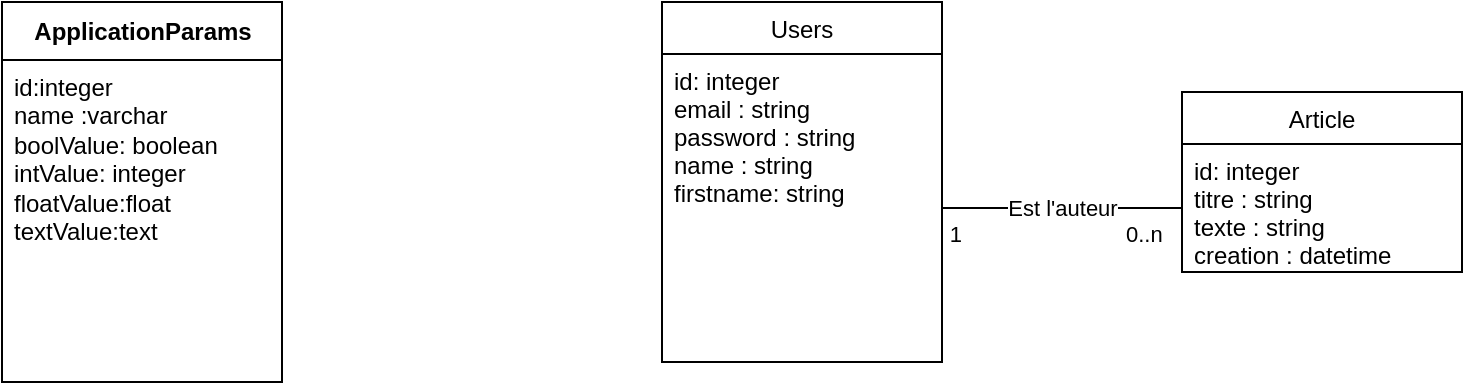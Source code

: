 <mxfile version="20.3.6" type="github">
  <diagram name="Page-1" id="c4acf3e9-155e-7222-9cf6-157b1a14988f">
    <mxGraphModel dx="1422" dy="703" grid="1" gridSize="10" guides="1" tooltips="1" connect="1" arrows="1" fold="1" page="1" pageScale="1" pageWidth="827" pageHeight="1169" background="none" math="0" shadow="0">
      <root>
        <mxCell id="0" />
        <mxCell id="1" parent="0" />
        <mxCell id="r1uEUr1s6ltwUHR9csTd-1" value="Article" style="swimlane;fontStyle=0;childLayout=stackLayout;horizontal=1;startSize=26;fillColor=none;horizontalStack=0;resizeParent=1;resizeParentMax=0;resizeLast=0;collapsible=1;marginBottom=0;" parent="1" vertex="1">
          <mxGeometry x="630" y="85" width="140" height="90" as="geometry" />
        </mxCell>
        <mxCell id="r1uEUr1s6ltwUHR9csTd-2" value="id: integer&#xa;titre : string&#xa;texte : string&#xa;creation : datetime" style="text;strokeColor=none;fillColor=none;align=left;verticalAlign=top;spacingLeft=4;spacingRight=4;overflow=hidden;rotatable=0;points=[[0,0.5],[1,0.5]];portConstraint=eastwest;" parent="r1uEUr1s6ltwUHR9csTd-1" vertex="1">
          <mxGeometry y="26" width="140" height="64" as="geometry" />
        </mxCell>
        <mxCell id="r1uEUr1s6ltwUHR9csTd-5" value="Users" style="swimlane;fontStyle=0;childLayout=stackLayout;horizontal=1;startSize=26;fillColor=none;horizontalStack=0;resizeParent=1;resizeParentMax=0;resizeLast=0;collapsible=1;marginBottom=0;" parent="1" vertex="1">
          <mxGeometry x="370" y="40" width="140" height="180" as="geometry" />
        </mxCell>
        <mxCell id="r1uEUr1s6ltwUHR9csTd-8" value="id: integer&#xa;email : string&#xa;password : string&#xa;name : string&#xa;firstname: string&#xa;" style="text;strokeColor=none;fillColor=none;align=left;verticalAlign=top;spacingLeft=4;spacingRight=4;overflow=hidden;rotatable=0;points=[[0,0.5],[1,0.5]];portConstraint=eastwest;" parent="r1uEUr1s6ltwUHR9csTd-5" vertex="1">
          <mxGeometry y="26" width="140" height="154" as="geometry" />
        </mxCell>
        <mxCell id="r1uEUr1s6ltwUHR9csTd-9" value="&lt;div&gt;Est l&#39;auteur&lt;/div&gt;" style="endArrow=none;html=1;endSize=12;startArrow=none;startSize=14;startFill=0;edgeStyle=orthogonalEdgeStyle;rounded=0;endFill=0;" parent="1" source="r1uEUr1s6ltwUHR9csTd-2" target="r1uEUr1s6ltwUHR9csTd-8" edge="1">
          <mxGeometry relative="1" as="geometry">
            <mxPoint x="510" y="90" as="sourcePoint" />
            <mxPoint x="550" y="40" as="targetPoint" />
          </mxGeometry>
        </mxCell>
        <mxCell id="r1uEUr1s6ltwUHR9csTd-10" value="0..n" style="edgeLabel;resizable=0;html=1;align=left;verticalAlign=top;" parent="r1uEUr1s6ltwUHR9csTd-9" connectable="0" vertex="1">
          <mxGeometry x="-1" relative="1" as="geometry">
            <mxPoint x="-30" as="offset" />
          </mxGeometry>
        </mxCell>
        <mxCell id="r1uEUr1s6ltwUHR9csTd-11" value="1" style="edgeLabel;resizable=0;html=1;align=right;verticalAlign=top;" parent="r1uEUr1s6ltwUHR9csTd-9" connectable="0" vertex="1">
          <mxGeometry x="1" relative="1" as="geometry">
            <mxPoint x="10" as="offset" />
          </mxGeometry>
        </mxCell>
        <mxCell id="f_Fksj5VNuUpb4RnA_M--1" value="ApplicationParams" style="swimlane;fontStyle=1;align=center;verticalAlign=middle;childLayout=stackLayout;horizontal=1;startSize=29;horizontalStack=0;resizeParent=1;resizeParentMax=0;resizeLast=0;collapsible=0;marginBottom=0;html=1;" vertex="1" parent="1">
          <mxGeometry x="40" y="40" width="140" height="190" as="geometry" />
        </mxCell>
        <mxCell id="f_Fksj5VNuUpb4RnA_M--2" value="&lt;div&gt;id:integer&lt;/div&gt;&lt;div&gt;name :varchar&lt;br&gt;&lt;/div&gt;&lt;div&gt;boolValue: boolean&lt;/div&gt;&lt;div&gt;intValue: integer&lt;br&gt;&lt;/div&gt;&lt;div&gt;floatValue:float&lt;/div&gt;&lt;div&gt;textValue:text&lt;br&gt;&lt;/div&gt;" style="text;html=1;strokeColor=none;fillColor=none;align=left;verticalAlign=top;spacingLeft=4;spacingRight=4;overflow=hidden;rotatable=0;points=[[0,0.5],[1,0.5]];portConstraint=eastwest;" vertex="1" parent="f_Fksj5VNuUpb4RnA_M--1">
          <mxGeometry y="29" width="140" height="161" as="geometry" />
        </mxCell>
      </root>
    </mxGraphModel>
  </diagram>
</mxfile>
